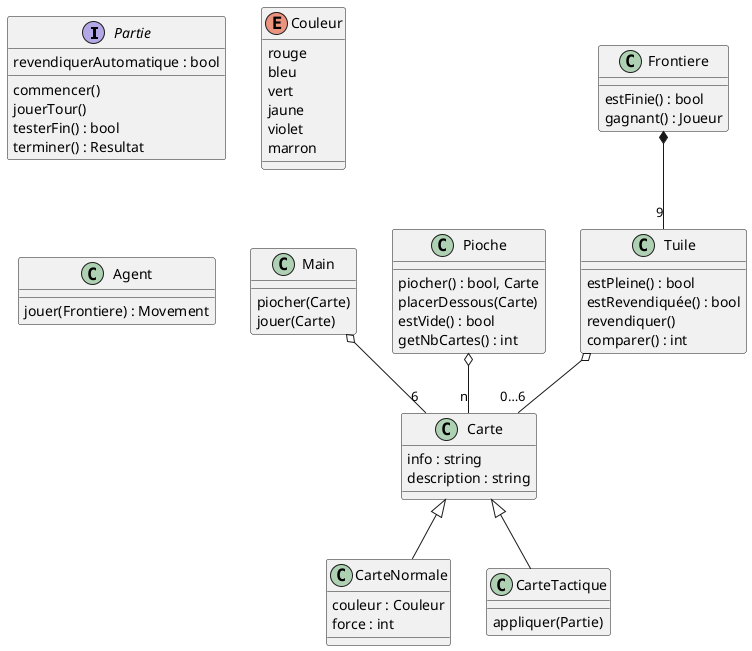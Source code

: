 @startuml SchottenTotten

interface Partie {
    ' édition : texte 
    revendiquerAutomatique : bool 
    commencer()
    jouerTour()
    testerFin() : bool
    terminer() : Resultat
}

class Carte {
    info : string 
    description : string
}

class CarteNormale {
    couleur : Couleur
    force : int 
}

enum Couleur {
    rouge
    bleu
    vert
    jaune
    violet
    marron
}

class CarteTactique {
    appliquer(Partie)
}

class Main {
    piocher(Carte)
    jouer(Carte)
}

class Pioche {
    piocher() : bool, Carte
    placerDessous(Carte)
    estVide() : bool
    getNbCartes() : int
}

class Tuile {
    estPleine() : bool
    estRevendiquée() : bool
    revendiquer()
    comparer() : int
}

class Frontiere {
    estFinie() : bool
    gagnant() : Joueur
}

class Agent {
    jouer(Frontiere) : Movement
}

Carte <|-- CarteNormale
Carte <|-- CarteTactique
Main o-- "6" Carte
Pioche o-- "n" Carte
Tuile o-- “0…6” Carte
Frontiere *-- “9” Tuile

' Agent -- Frontiere : observer >
' Agent -- Main : observer >

' Agent -- Carte : jouer >
' Agent -- Tuile : jouer >

' Main -- Pioche : piocher >

@enduml